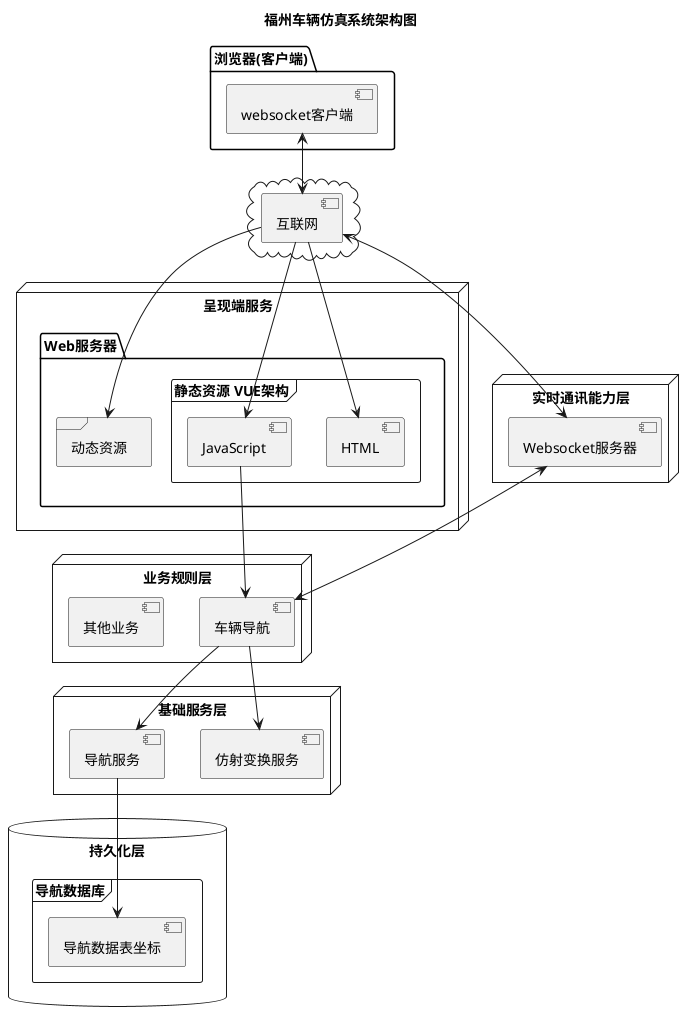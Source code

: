@startuml
title 福州车辆仿真系统架构图

cloud {
   [互联网]
}

package "浏览器(客户端)" {
     [websocket客户端]<-->[互联网]
}


node "呈现端服务" {
  folder "Web服务器" {
    frame "静态资源 VUE架构" {
     [HTML]
     [JavaScript]
    }
    frame "动态资源" {
           [互联网] --> [动态资源]
      }
  }
}

node "基础服务层" {
   [仿射变换服务]
   [导航服务]
}

node "实时通讯能力层" {

     [Websocket服务器]

}

node "业务规则层"  {
 [车辆导航] --> [导航服务]
 [车辆导航] --> [仿射变换服务]
 [其他业务]
}

database "持久化层" {
   frame "导航数据库" {
   [导航数据表坐标]
  }
}

[互联网] -->[HTML]
[互联网] -->[JavaScript]
[互联网] <-->[Websocket服务器]
[Websocket服务器] <--> [车辆导航]

[JavaScript] --> [车辆导航]
[导航服务]-->[导航数据表坐标]

@enduml
